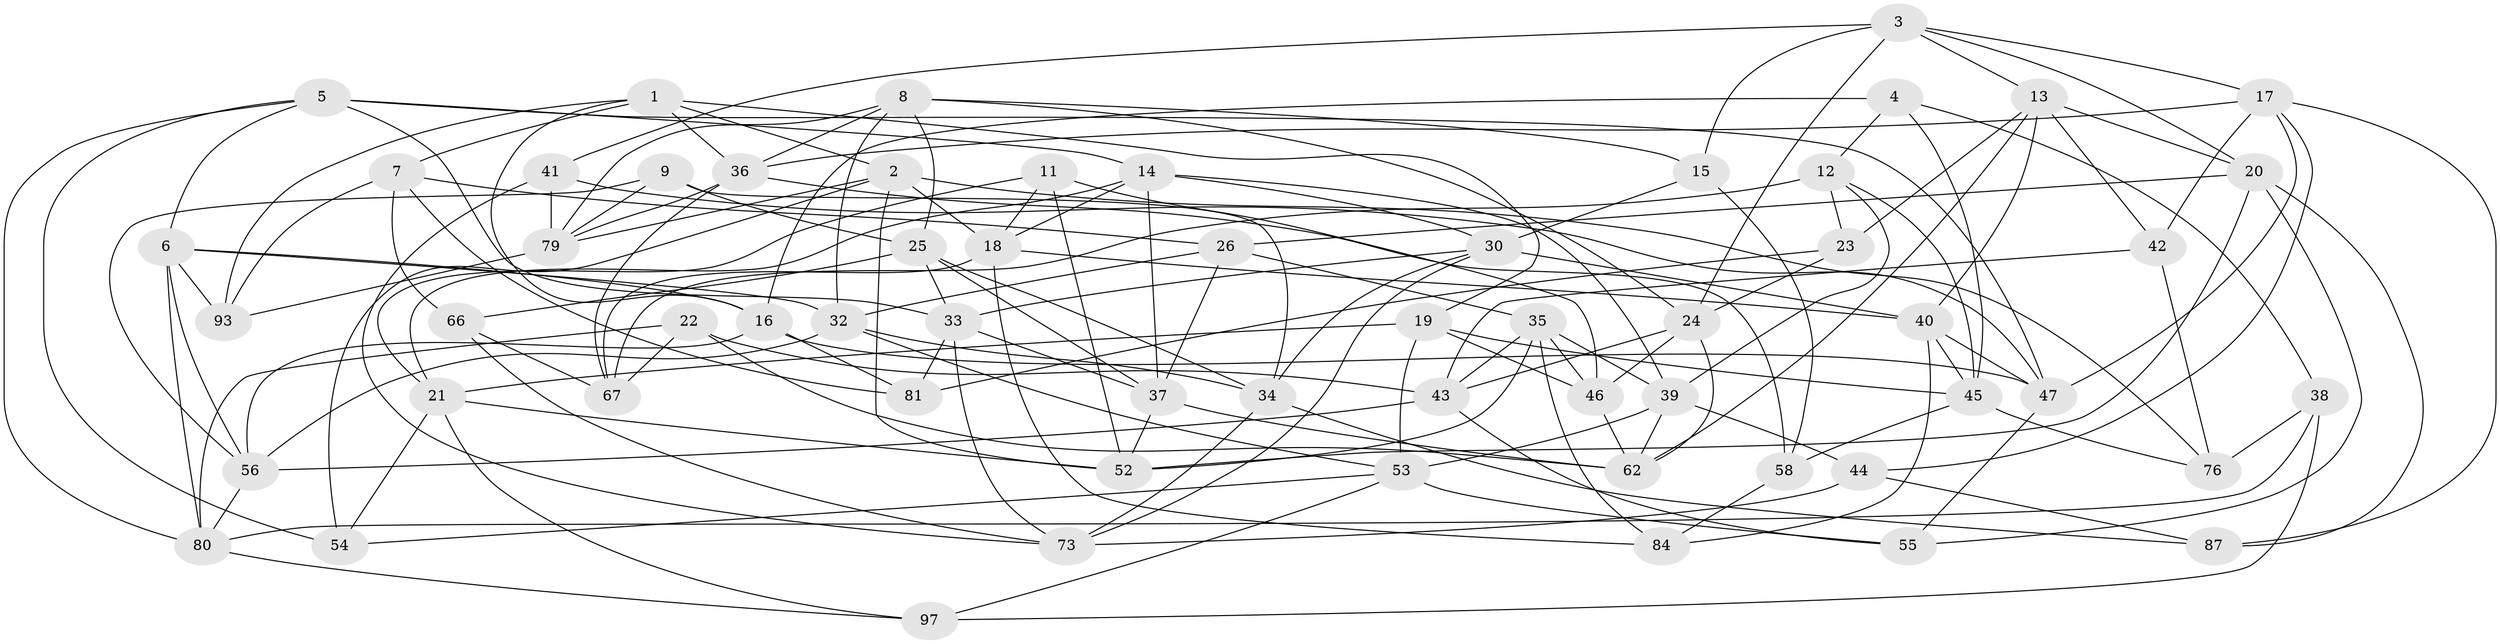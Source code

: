 // original degree distribution, {4: 1.0}
// Generated by graph-tools (version 1.1) at 2025/39/02/21/25 10:39:01]
// undirected, 60 vertices, 157 edges
graph export_dot {
graph [start="1"]
  node [color=gray90,style=filled];
  1 [super="+10"];
  2 [super="+63"];
  3 [super="+27"];
  4;
  5 [super="+86"];
  6 [super="+50"];
  7 [super="+31"];
  8 [super="+69"];
  9;
  11;
  12 [super="+49"];
  13 [super="+28"];
  14 [super="+75"];
  15;
  16 [super="+99"];
  17 [super="+98"];
  18 [super="+71"];
  19 [super="+95"];
  20 [super="+77"];
  21 [super="+60"];
  22;
  23;
  24 [super="+92"];
  25 [super="+29"];
  26 [super="+74"];
  30 [super="+57"];
  32 [super="+51"];
  33 [super="+91"];
  34 [super="+82"];
  35 [super="+85"];
  36 [super="+78"];
  37 [super="+96"];
  38;
  39 [super="+61"];
  40 [super="+64"];
  41;
  42;
  43 [super="+65"];
  44;
  45 [super="+68"];
  46 [super="+48"];
  47 [super="+89"];
  52 [super="+70"];
  53 [super="+72"];
  54;
  55;
  56 [super="+59"];
  58;
  62 [super="+94"];
  66;
  67 [super="+83"];
  73 [super="+90"];
  76;
  79 [super="+88"];
  80 [super="+100"];
  81;
  84;
  87;
  93;
  97;
  1 -- 93;
  1 -- 19;
  1 -- 16;
  1 -- 2;
  1 -- 36;
  1 -- 7;
  2 -- 54;
  2 -- 18;
  2 -- 76;
  2 -- 79;
  2 -- 52;
  3 -- 24;
  3 -- 41;
  3 -- 17;
  3 -- 20;
  3 -- 13;
  3 -- 15;
  4 -- 45;
  4 -- 38;
  4 -- 16;
  4 -- 12;
  5 -- 6;
  5 -- 54;
  5 -- 47;
  5 -- 80;
  5 -- 33;
  5 -- 14;
  6 -- 56;
  6 -- 80;
  6 -- 32;
  6 -- 16;
  6 -- 93;
  7 -- 66;
  7 -- 81;
  7 -- 26 [weight=2];
  7 -- 93;
  8 -- 79;
  8 -- 25;
  8 -- 36;
  8 -- 32;
  8 -- 24;
  8 -- 15;
  9 -- 25;
  9 -- 56;
  9 -- 34;
  9 -- 79;
  11 -- 46;
  11 -- 52;
  11 -- 18;
  11 -- 21;
  12 -- 67 [weight=2];
  12 -- 39;
  12 -- 23;
  12 -- 45;
  13 -- 40;
  13 -- 23;
  13 -- 42;
  13 -- 20;
  13 -- 62;
  14 -- 18;
  14 -- 21;
  14 -- 37;
  14 -- 30;
  14 -- 39;
  15 -- 58;
  15 -- 30;
  16 -- 81;
  16 -- 56;
  16 -- 47;
  17 -- 36;
  17 -- 87;
  17 -- 42;
  17 -- 44;
  17 -- 47;
  18 -- 84;
  18 -- 40;
  18 -- 67;
  19 -- 21;
  19 -- 45;
  19 -- 53;
  19 -- 46 [weight=2];
  20 -- 87;
  20 -- 55;
  20 -- 52;
  20 -- 26;
  21 -- 97;
  21 -- 54;
  21 -- 52;
  22 -- 43;
  22 -- 62;
  22 -- 67;
  22 -- 80;
  23 -- 24;
  23 -- 81;
  24 -- 43;
  24 -- 46;
  24 -- 62;
  25 -- 37;
  25 -- 34;
  25 -- 66;
  25 -- 33;
  26 -- 35;
  26 -- 37;
  26 -- 32;
  30 -- 33;
  30 -- 73;
  30 -- 34;
  30 -- 40;
  32 -- 34;
  32 -- 56;
  32 -- 53;
  33 -- 81;
  33 -- 73;
  33 -- 37;
  34 -- 87;
  34 -- 73;
  35 -- 43;
  35 -- 46;
  35 -- 52;
  35 -- 84;
  35 -- 39;
  36 -- 58;
  36 -- 79;
  36 -- 67;
  37 -- 62;
  37 -- 52;
  38 -- 76;
  38 -- 97;
  38 -- 80;
  39 -- 62;
  39 -- 53;
  39 -- 44;
  40 -- 84;
  40 -- 47;
  40 -- 45;
  41 -- 47;
  41 -- 79;
  41 -- 73;
  42 -- 76;
  42 -- 43;
  43 -- 55;
  43 -- 56;
  44 -- 87;
  44 -- 73;
  45 -- 58;
  45 -- 76;
  46 -- 62;
  47 -- 55;
  53 -- 54;
  53 -- 97;
  53 -- 55;
  56 -- 80;
  58 -- 84;
  66 -- 67;
  66 -- 73;
  79 -- 93;
  80 -- 97;
}
